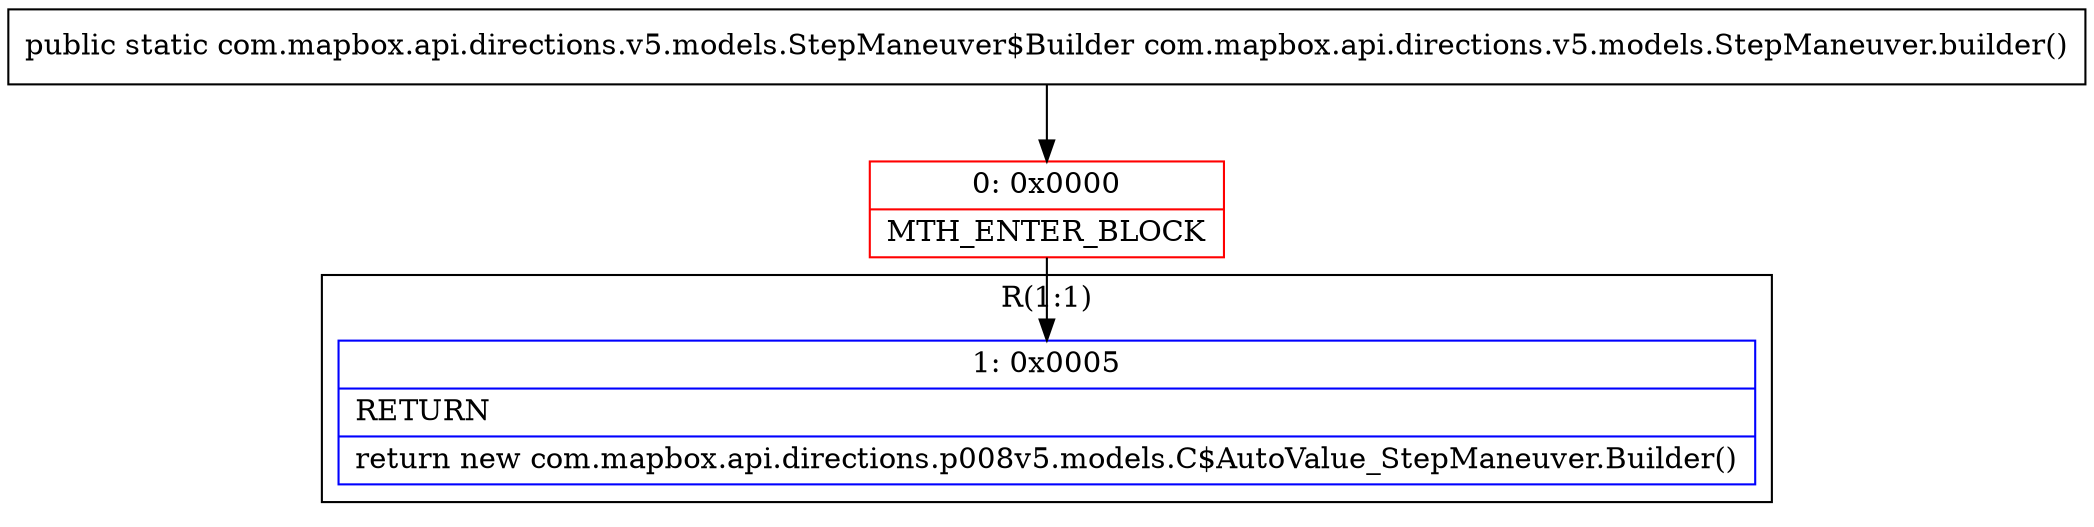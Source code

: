 digraph "CFG forcom.mapbox.api.directions.v5.models.StepManeuver.builder()Lcom\/mapbox\/api\/directions\/v5\/models\/StepManeuver$Builder;" {
subgraph cluster_Region_2074307966 {
label = "R(1:1)";
node [shape=record,color=blue];
Node_1 [shape=record,label="{1\:\ 0x0005|RETURN\l|return new com.mapbox.api.directions.p008v5.models.C$AutoValue_StepManeuver.Builder()\l}"];
}
Node_0 [shape=record,color=red,label="{0\:\ 0x0000|MTH_ENTER_BLOCK\l}"];
MethodNode[shape=record,label="{public static com.mapbox.api.directions.v5.models.StepManeuver$Builder com.mapbox.api.directions.v5.models.StepManeuver.builder() }"];
MethodNode -> Node_0;
Node_0 -> Node_1;
}


